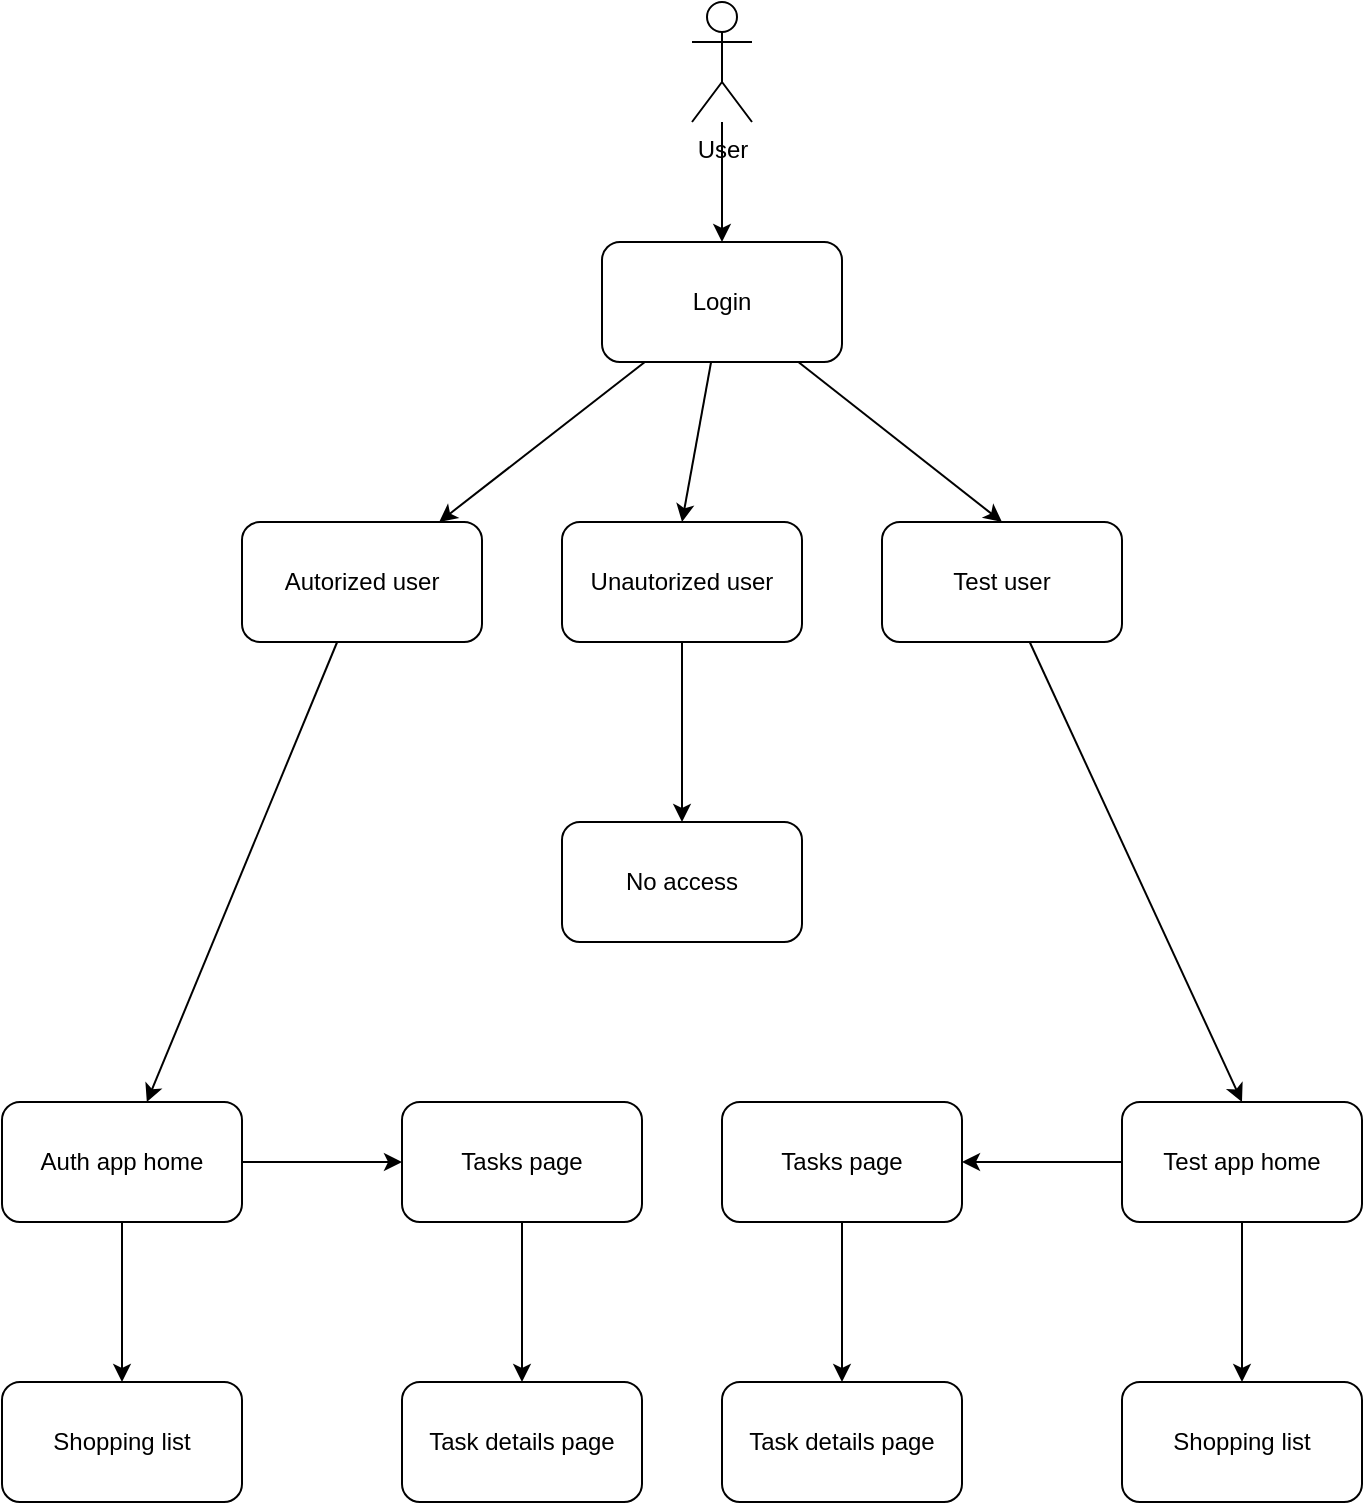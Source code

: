 <mxfile pages="1">
    <diagram id="WhlBgH0PyeX1PH3RGbyw" name="Page-1">
        <mxGraphModel dx="1387" dy="649" grid="1" gridSize="10" guides="1" tooltips="1" connect="1" arrows="1" fold="1" page="1" pageScale="1" pageWidth="850" pageHeight="1100" math="0" shadow="0">
            <root>
                <mxCell id="0"/>
                <mxCell id="1" parent="0"/>
                <mxCell id="7" value="" style="edgeStyle=none;html=1;" edge="1" parent="1" source="2" target="6">
                    <mxGeometry relative="1" as="geometry"/>
                </mxCell>
                <mxCell id="14" style="edgeStyle=none;html=1;entryX=0.5;entryY=0;entryDx=0;entryDy=0;" edge="1" parent="1" source="2" target="8">
                    <mxGeometry relative="1" as="geometry"/>
                </mxCell>
                <mxCell id="15" style="edgeStyle=none;html=1;entryX=0.5;entryY=0;entryDx=0;entryDy=0;" edge="1" parent="1" source="2" target="9">
                    <mxGeometry relative="1" as="geometry"/>
                </mxCell>
                <mxCell id="2" value="Login" style="rounded=1;whiteSpace=wrap;html=1;" vertex="1" parent="1">
                    <mxGeometry x="385" y="140" width="120" height="60" as="geometry"/>
                </mxCell>
                <mxCell id="42" value="" style="edgeStyle=none;html=1;" edge="1" parent="1" source="4" target="2">
                    <mxGeometry relative="1" as="geometry"/>
                </mxCell>
                <mxCell id="4" value="User" style="shape=umlActor;verticalLabelPosition=bottom;verticalAlign=top;html=1;outlineConnect=0;" vertex="1" parent="1">
                    <mxGeometry x="430" y="20" width="30" height="60" as="geometry"/>
                </mxCell>
                <mxCell id="18" value="" style="edgeStyle=none;html=1;" edge="1" parent="1" source="6" target="17">
                    <mxGeometry relative="1" as="geometry"/>
                </mxCell>
                <mxCell id="6" value="Autorized user" style="rounded=1;whiteSpace=wrap;html=1;" vertex="1" parent="1">
                    <mxGeometry x="205" y="280" width="120" height="60" as="geometry"/>
                </mxCell>
                <mxCell id="24" style="edgeStyle=none;html=1;entryX=0.5;entryY=0;entryDx=0;entryDy=0;" edge="1" parent="1" source="8" target="20">
                    <mxGeometry relative="1" as="geometry"/>
                </mxCell>
                <mxCell id="8" value="Test user" style="rounded=1;whiteSpace=wrap;html=1;" vertex="1" parent="1">
                    <mxGeometry x="525" y="280" width="120" height="60" as="geometry"/>
                </mxCell>
                <mxCell id="26" value="" style="edgeStyle=none;html=1;" edge="1" parent="1" source="9" target="25">
                    <mxGeometry relative="1" as="geometry"/>
                </mxCell>
                <mxCell id="9" value="Unautorized user" style="rounded=1;whiteSpace=wrap;html=1;" vertex="1" parent="1">
                    <mxGeometry x="365" y="280" width="120" height="60" as="geometry"/>
                </mxCell>
                <mxCell id="37" value="" style="edgeStyle=none;html=1;" edge="1" parent="1" source="17" target="36">
                    <mxGeometry relative="1" as="geometry"/>
                </mxCell>
                <mxCell id="39" value="" style="edgeStyle=none;html=1;" edge="1" parent="1" source="17" target="38">
                    <mxGeometry relative="1" as="geometry"/>
                </mxCell>
                <mxCell id="17" value="Auth app home" style="rounded=1;whiteSpace=wrap;html=1;" vertex="1" parent="1">
                    <mxGeometry x="85" y="570" width="120" height="60" as="geometry"/>
                </mxCell>
                <mxCell id="35" value="" style="edgeStyle=none;html=1;" edge="1" parent="1" source="20" target="34">
                    <mxGeometry relative="1" as="geometry"/>
                </mxCell>
                <mxCell id="41" value="" style="edgeStyle=none;html=1;" edge="1" parent="1" source="20" target="40">
                    <mxGeometry relative="1" as="geometry"/>
                </mxCell>
                <mxCell id="20" value="Test app home" style="rounded=1;whiteSpace=wrap;html=1;" vertex="1" parent="1">
                    <mxGeometry x="645" y="570" width="120" height="60" as="geometry"/>
                </mxCell>
                <mxCell id="25" value="No access" style="rounded=1;whiteSpace=wrap;html=1;" vertex="1" parent="1">
                    <mxGeometry x="365" y="430" width="120" height="60" as="geometry"/>
                </mxCell>
                <mxCell id="44" value="" style="edgeStyle=none;html=1;" edge="1" parent="1" source="34" target="43">
                    <mxGeometry relative="1" as="geometry"/>
                </mxCell>
                <mxCell id="34" value="Tasks page" style="whiteSpace=wrap;html=1;rounded=1;" vertex="1" parent="1">
                    <mxGeometry x="445" y="570" width="120" height="60" as="geometry"/>
                </mxCell>
                <mxCell id="46" value="" style="edgeStyle=none;html=1;" edge="1" parent="1" source="36" target="45">
                    <mxGeometry relative="1" as="geometry"/>
                </mxCell>
                <mxCell id="36" value="Tasks page" style="whiteSpace=wrap;html=1;rounded=1;" vertex="1" parent="1">
                    <mxGeometry x="285" y="570" width="120" height="60" as="geometry"/>
                </mxCell>
                <mxCell id="38" value="Shopping list" style="whiteSpace=wrap;html=1;rounded=1;" vertex="1" parent="1">
                    <mxGeometry x="85" y="710" width="120" height="60" as="geometry"/>
                </mxCell>
                <mxCell id="40" value="Shopping list" style="whiteSpace=wrap;html=1;rounded=1;" vertex="1" parent="1">
                    <mxGeometry x="645" y="710" width="120" height="60" as="geometry"/>
                </mxCell>
                <mxCell id="43" value="Task details page" style="whiteSpace=wrap;html=1;rounded=1;" vertex="1" parent="1">
                    <mxGeometry x="445" y="710" width="120" height="60" as="geometry"/>
                </mxCell>
                <mxCell id="45" value="Task details page" style="whiteSpace=wrap;html=1;rounded=1;" vertex="1" parent="1">
                    <mxGeometry x="285" y="710" width="120" height="60" as="geometry"/>
                </mxCell>
            </root>
        </mxGraphModel>
    </diagram>
</mxfile>